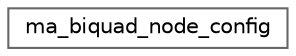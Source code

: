digraph "Graphical Class Hierarchy"
{
 // LATEX_PDF_SIZE
  bgcolor="transparent";
  edge [fontname=Helvetica,fontsize=10,labelfontname=Helvetica,labelfontsize=10];
  node [fontname=Helvetica,fontsize=10,shape=box,height=0.2,width=0.4];
  rankdir="LR";
  Node0 [id="Node000000",label="ma_biquad_node_config",height=0.2,width=0.4,color="grey40", fillcolor="white", style="filled",URL="$structma__biquad__node__config.html",tooltip=" "];
}
